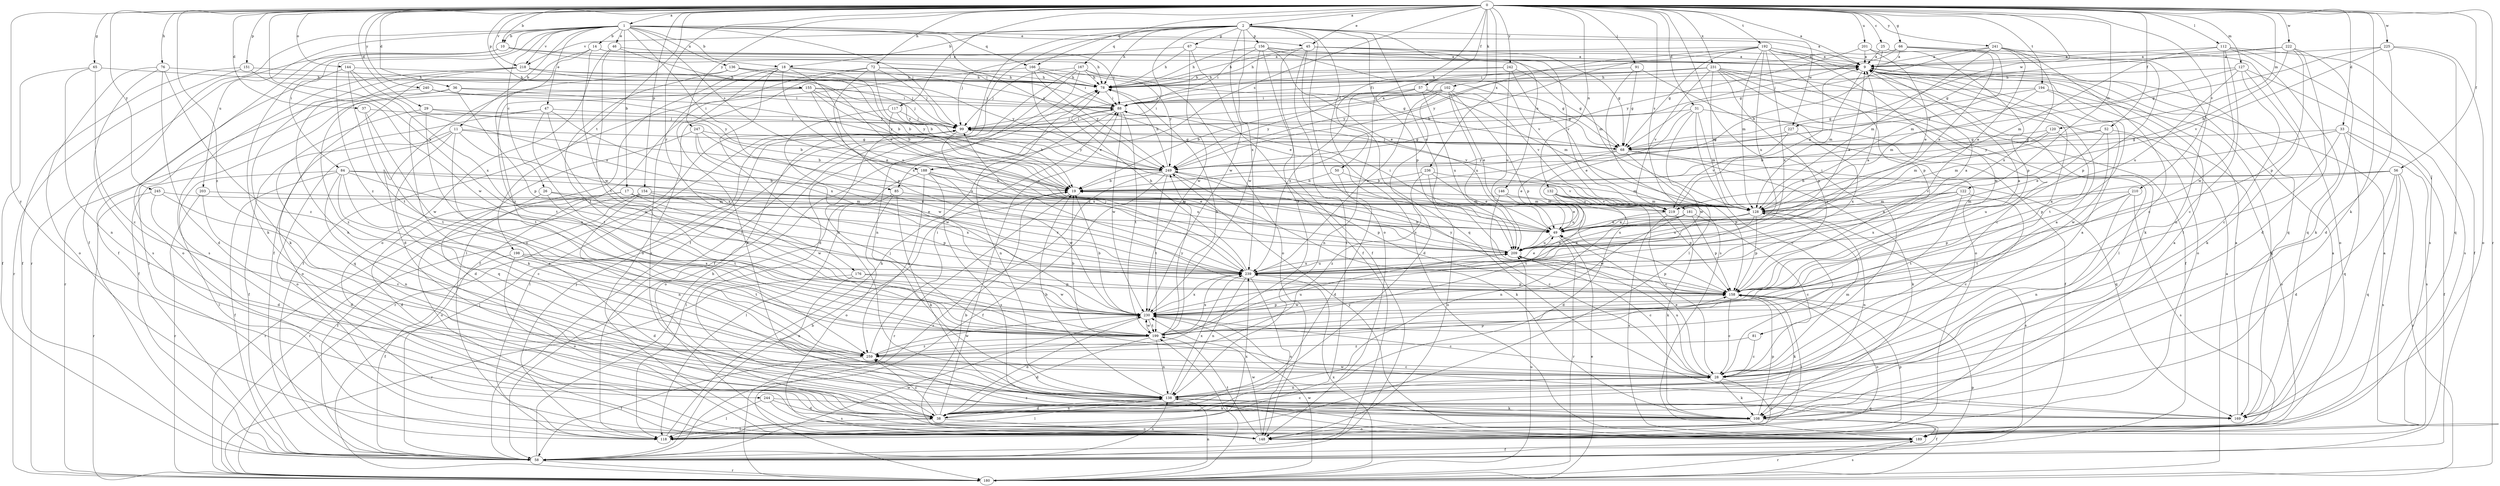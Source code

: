 strict digraph  {
0;
1;
2;
9;
10;
11;
14;
17;
18;
19;
25;
26;
28;
29;
31;
33;
36;
37;
38;
45;
46;
47;
49;
50;
52;
56;
57;
58;
65;
66;
67;
68;
72;
76;
78;
81;
84;
85;
88;
91;
99;
102;
108;
112;
117;
118;
120;
122;
127;
128;
132;
136;
138;
144;
146;
148;
151;
154;
155;
156;
158;
166;
167;
169;
176;
180;
181;
188;
189;
192;
194;
198;
199;
201;
203;
209;
210;
218;
219;
222;
225;
227;
230;
231;
236;
239;
240;
241;
242;
244;
245;
247;
249;
259;
0 -> 1  [label=a];
0 -> 2  [label=a];
0 -> 9  [label=a];
0 -> 10  [label=b];
0 -> 25  [label=c];
0 -> 29  [label=d];
0 -> 31  [label=d];
0 -> 33  [label=d];
0 -> 36  [label=d];
0 -> 37  [label=d];
0 -> 45  [label=e];
0 -> 50  [label=f];
0 -> 52  [label=f];
0 -> 56  [label=f];
0 -> 57  [label=f];
0 -> 65  [label=g];
0 -> 66  [label=g];
0 -> 72  [label=h];
0 -> 76  [label=h];
0 -> 81  [label=i];
0 -> 91  [label=j];
0 -> 102  [label=k];
0 -> 108  [label=k];
0 -> 112  [label=l];
0 -> 117  [label=l];
0 -> 120  [label=m];
0 -> 122  [label=m];
0 -> 127  [label=m];
0 -> 132  [label=n];
0 -> 144  [label=o];
0 -> 151  [label=p];
0 -> 154  [label=p];
0 -> 155  [label=p];
0 -> 166  [label=q];
0 -> 176  [label=r];
0 -> 180  [label=r];
0 -> 181  [label=s];
0 -> 188  [label=s];
0 -> 192  [label=t];
0 -> 194  [label=t];
0 -> 198  [label=t];
0 -> 201  [label=u];
0 -> 210  [label=v];
0 -> 218  [label=v];
0 -> 222  [label=w];
0 -> 225  [label=w];
0 -> 227  [label=w];
0 -> 231  [label=x];
0 -> 236  [label=x];
0 -> 239  [label=x];
0 -> 240  [label=y];
0 -> 241  [label=y];
0 -> 242  [label=y];
0 -> 244  [label=y];
0 -> 245  [label=y];
0 -> 247  [label=y];
0 -> 259  [label=z];
1 -> 9  [label=a];
1 -> 10  [label=b];
1 -> 11  [label=b];
1 -> 14  [label=b];
1 -> 17  [label=b];
1 -> 18  [label=b];
1 -> 26  [label=c];
1 -> 45  [label=e];
1 -> 46  [label=e];
1 -> 47  [label=e];
1 -> 58  [label=f];
1 -> 84  [label=i];
1 -> 85  [label=i];
1 -> 99  [label=j];
1 -> 136  [label=n];
1 -> 166  [label=q];
1 -> 188  [label=s];
1 -> 203  [label=u];
1 -> 218  [label=v];
1 -> 249  [label=y];
1 -> 259  [label=z];
2 -> 18  [label=b];
2 -> 58  [label=f];
2 -> 67  [label=g];
2 -> 78  [label=h];
2 -> 85  [label=i];
2 -> 118  [label=l];
2 -> 146  [label=o];
2 -> 148  [label=o];
2 -> 156  [label=p];
2 -> 158  [label=p];
2 -> 167  [label=q];
2 -> 189  [label=s];
2 -> 209  [label=u];
2 -> 218  [label=v];
2 -> 227  [label=w];
2 -> 230  [label=w];
2 -> 239  [label=x];
9 -> 78  [label=h];
9 -> 128  [label=m];
10 -> 9  [label=a];
10 -> 58  [label=f];
10 -> 78  [label=h];
10 -> 88  [label=i];
10 -> 108  [label=k];
10 -> 180  [label=r];
11 -> 19  [label=b];
11 -> 58  [label=f];
11 -> 68  [label=g];
11 -> 148  [label=o];
11 -> 169  [label=q];
11 -> 239  [label=x];
11 -> 259  [label=z];
14 -> 9  [label=a];
14 -> 58  [label=f];
14 -> 88  [label=i];
14 -> 230  [label=w];
14 -> 259  [label=z];
17 -> 49  [label=e];
17 -> 148  [label=o];
17 -> 180  [label=r];
17 -> 219  [label=v];
17 -> 230  [label=w];
18 -> 19  [label=b];
18 -> 49  [label=e];
18 -> 78  [label=h];
18 -> 108  [label=k];
18 -> 118  [label=l];
18 -> 138  [label=n];
18 -> 189  [label=s];
18 -> 209  [label=u];
18 -> 239  [label=x];
19 -> 128  [label=m];
19 -> 180  [label=r];
25 -> 9  [label=a];
25 -> 19  [label=b];
25 -> 49  [label=e];
26 -> 38  [label=d];
26 -> 128  [label=m];
26 -> 199  [label=t];
26 -> 239  [label=x];
28 -> 9  [label=a];
28 -> 49  [label=e];
28 -> 99  [label=j];
28 -> 108  [label=k];
28 -> 128  [label=m];
28 -> 138  [label=n];
28 -> 148  [label=o];
28 -> 209  [label=u];
29 -> 19  [label=b];
29 -> 99  [label=j];
29 -> 169  [label=q];
29 -> 199  [label=t];
31 -> 28  [label=c];
31 -> 49  [label=e];
31 -> 58  [label=f];
31 -> 99  [label=j];
31 -> 128  [label=m];
31 -> 230  [label=w];
33 -> 58  [label=f];
33 -> 68  [label=g];
33 -> 128  [label=m];
33 -> 169  [label=q];
33 -> 189  [label=s];
33 -> 199  [label=t];
36 -> 88  [label=i];
36 -> 158  [label=p];
36 -> 180  [label=r];
36 -> 249  [label=y];
36 -> 259  [label=z];
37 -> 99  [label=j];
37 -> 199  [label=t];
37 -> 230  [label=w];
38 -> 28  [label=c];
38 -> 88  [label=i];
38 -> 118  [label=l];
38 -> 138  [label=n];
38 -> 148  [label=o];
38 -> 259  [label=z];
45 -> 9  [label=a];
45 -> 68  [label=g];
45 -> 78  [label=h];
45 -> 118  [label=l];
45 -> 169  [label=q];
45 -> 219  [label=v];
45 -> 259  [label=z];
46 -> 9  [label=a];
46 -> 49  [label=e];
46 -> 148  [label=o];
46 -> 199  [label=t];
47 -> 99  [label=j];
47 -> 108  [label=k];
47 -> 148  [label=o];
47 -> 199  [label=t];
47 -> 230  [label=w];
47 -> 239  [label=x];
49 -> 9  [label=a];
49 -> 88  [label=i];
49 -> 180  [label=r];
49 -> 209  [label=u];
50 -> 19  [label=b];
50 -> 38  [label=d];
50 -> 128  [label=m];
52 -> 49  [label=e];
52 -> 68  [label=g];
52 -> 148  [label=o];
52 -> 230  [label=w];
52 -> 249  [label=y];
56 -> 19  [label=b];
56 -> 38  [label=d];
56 -> 169  [label=q];
56 -> 180  [label=r];
56 -> 189  [label=s];
56 -> 209  [label=u];
56 -> 219  [label=v];
57 -> 68  [label=g];
57 -> 88  [label=i];
57 -> 128  [label=m];
57 -> 138  [label=n];
57 -> 209  [label=u];
57 -> 239  [label=x];
58 -> 19  [label=b];
58 -> 78  [label=h];
58 -> 138  [label=n];
58 -> 180  [label=r];
58 -> 230  [label=w];
65 -> 28  [label=c];
65 -> 58  [label=f];
65 -> 78  [label=h];
65 -> 138  [label=n];
66 -> 9  [label=a];
66 -> 88  [label=i];
66 -> 99  [label=j];
66 -> 128  [label=m];
66 -> 148  [label=o];
66 -> 158  [label=p];
67 -> 9  [label=a];
67 -> 58  [label=f];
67 -> 78  [label=h];
67 -> 99  [label=j];
67 -> 230  [label=w];
68 -> 49  [label=e];
68 -> 99  [label=j];
68 -> 108  [label=k];
68 -> 158  [label=p];
68 -> 169  [label=q];
68 -> 249  [label=y];
72 -> 19  [label=b];
72 -> 58  [label=f];
72 -> 68  [label=g];
72 -> 78  [label=h];
72 -> 99  [label=j];
72 -> 148  [label=o];
72 -> 158  [label=p];
76 -> 38  [label=d];
76 -> 78  [label=h];
76 -> 148  [label=o];
76 -> 189  [label=s];
76 -> 259  [label=z];
78 -> 88  [label=i];
81 -> 28  [label=c];
81 -> 259  [label=z];
84 -> 19  [label=b];
84 -> 28  [label=c];
84 -> 49  [label=e];
84 -> 58  [label=f];
84 -> 118  [label=l];
84 -> 138  [label=n];
84 -> 239  [label=x];
84 -> 259  [label=z];
85 -> 108  [label=k];
85 -> 118  [label=l];
85 -> 128  [label=m];
85 -> 148  [label=o];
88 -> 99  [label=j];
88 -> 138  [label=n];
88 -> 199  [label=t];
88 -> 219  [label=v];
88 -> 230  [label=w];
91 -> 68  [label=g];
91 -> 78  [label=h];
91 -> 118  [label=l];
91 -> 148  [label=o];
99 -> 9  [label=a];
99 -> 68  [label=g];
99 -> 88  [label=i];
99 -> 118  [label=l];
99 -> 148  [label=o];
99 -> 180  [label=r];
99 -> 239  [label=x];
99 -> 249  [label=y];
102 -> 19  [label=b];
102 -> 38  [label=d];
102 -> 49  [label=e];
102 -> 88  [label=i];
102 -> 158  [label=p];
102 -> 209  [label=u];
102 -> 219  [label=v];
102 -> 239  [label=x];
102 -> 249  [label=y];
108 -> 9  [label=a];
108 -> 58  [label=f];
108 -> 148  [label=o];
108 -> 158  [label=p];
108 -> 189  [label=s];
112 -> 9  [label=a];
112 -> 28  [label=c];
112 -> 58  [label=f];
112 -> 128  [label=m];
112 -> 169  [label=q];
112 -> 189  [label=s];
112 -> 230  [label=w];
117 -> 19  [label=b];
117 -> 99  [label=j];
117 -> 209  [label=u];
117 -> 230  [label=w];
118 -> 78  [label=h];
118 -> 99  [label=j];
118 -> 239  [label=x];
120 -> 19  [label=b];
120 -> 68  [label=g];
120 -> 128  [label=m];
120 -> 158  [label=p];
122 -> 28  [label=c];
122 -> 49  [label=e];
122 -> 128  [label=m];
122 -> 199  [label=t];
122 -> 219  [label=v];
122 -> 239  [label=x];
127 -> 28  [label=c];
127 -> 78  [label=h];
127 -> 108  [label=k];
127 -> 189  [label=s];
127 -> 209  [label=u];
127 -> 249  [label=y];
128 -> 49  [label=e];
128 -> 138  [label=n];
128 -> 158  [label=p];
128 -> 189  [label=s];
128 -> 209  [label=u];
128 -> 239  [label=x];
132 -> 28  [label=c];
132 -> 38  [label=d];
132 -> 128  [label=m];
132 -> 138  [label=n];
132 -> 158  [label=p];
132 -> 199  [label=t];
132 -> 209  [label=u];
132 -> 219  [label=v];
136 -> 19  [label=b];
136 -> 38  [label=d];
136 -> 78  [label=h];
136 -> 199  [label=t];
136 -> 249  [label=y];
138 -> 9  [label=a];
138 -> 19  [label=b];
138 -> 38  [label=d];
138 -> 108  [label=k];
138 -> 118  [label=l];
138 -> 169  [label=q];
138 -> 239  [label=x];
144 -> 78  [label=h];
144 -> 148  [label=o];
144 -> 199  [label=t];
144 -> 209  [label=u];
144 -> 239  [label=x];
146 -> 28  [label=c];
146 -> 49  [label=e];
146 -> 219  [label=v];
148 -> 9  [label=a];
148 -> 19  [label=b];
148 -> 158  [label=p];
148 -> 199  [label=t];
148 -> 230  [label=w];
151 -> 58  [label=f];
151 -> 78  [label=h];
151 -> 180  [label=r];
151 -> 230  [label=w];
154 -> 58  [label=f];
154 -> 128  [label=m];
154 -> 138  [label=n];
154 -> 158  [label=p];
154 -> 180  [label=r];
154 -> 239  [label=x];
155 -> 19  [label=b];
155 -> 49  [label=e];
155 -> 58  [label=f];
155 -> 88  [label=i];
155 -> 99  [label=j];
155 -> 199  [label=t];
155 -> 249  [label=y];
156 -> 9  [label=a];
156 -> 49  [label=e];
156 -> 58  [label=f];
156 -> 78  [label=h];
156 -> 88  [label=i];
156 -> 128  [label=m];
156 -> 219  [label=v];
156 -> 230  [label=w];
158 -> 9  [label=a];
158 -> 28  [label=c];
158 -> 108  [label=k];
158 -> 118  [label=l];
158 -> 148  [label=o];
158 -> 230  [label=w];
158 -> 249  [label=y];
166 -> 49  [label=e];
166 -> 58  [label=f];
166 -> 68  [label=g];
166 -> 78  [label=h];
166 -> 88  [label=i];
166 -> 249  [label=y];
167 -> 38  [label=d];
167 -> 58  [label=f];
167 -> 78  [label=h];
167 -> 99  [label=j];
167 -> 138  [label=n];
167 -> 148  [label=o];
167 -> 249  [label=y];
169 -> 9  [label=a];
169 -> 230  [label=w];
176 -> 138  [label=n];
176 -> 158  [label=p];
176 -> 180  [label=r];
176 -> 230  [label=w];
180 -> 9  [label=a];
180 -> 49  [label=e];
180 -> 99  [label=j];
180 -> 138  [label=n];
180 -> 158  [label=p];
180 -> 189  [label=s];
180 -> 199  [label=t];
180 -> 209  [label=u];
180 -> 230  [label=w];
180 -> 239  [label=x];
181 -> 28  [label=c];
181 -> 49  [label=e];
181 -> 158  [label=p];
181 -> 209  [label=u];
181 -> 230  [label=w];
188 -> 19  [label=b];
188 -> 118  [label=l];
188 -> 189  [label=s];
188 -> 209  [label=u];
188 -> 230  [label=w];
188 -> 259  [label=z];
189 -> 9  [label=a];
189 -> 58  [label=f];
189 -> 180  [label=r];
189 -> 249  [label=y];
189 -> 259  [label=z];
192 -> 9  [label=a];
192 -> 19  [label=b];
192 -> 68  [label=g];
192 -> 78  [label=h];
192 -> 108  [label=k];
192 -> 128  [label=m];
192 -> 158  [label=p];
192 -> 169  [label=q];
192 -> 209  [label=u];
192 -> 230  [label=w];
192 -> 239  [label=x];
192 -> 249  [label=y];
194 -> 68  [label=g];
194 -> 88  [label=i];
194 -> 128  [label=m];
194 -> 169  [label=q];
194 -> 199  [label=t];
198 -> 38  [label=d];
198 -> 58  [label=f];
198 -> 148  [label=o];
198 -> 199  [label=t];
198 -> 239  [label=x];
199 -> 9  [label=a];
199 -> 19  [label=b];
199 -> 38  [label=d];
199 -> 78  [label=h];
199 -> 138  [label=n];
199 -> 209  [label=u];
199 -> 230  [label=w];
199 -> 239  [label=x];
199 -> 249  [label=y];
199 -> 259  [label=z];
201 -> 9  [label=a];
201 -> 49  [label=e];
201 -> 158  [label=p];
201 -> 249  [label=y];
203 -> 38  [label=d];
203 -> 128  [label=m];
203 -> 180  [label=r];
209 -> 9  [label=a];
209 -> 19  [label=b];
209 -> 28  [label=c];
209 -> 158  [label=p];
209 -> 239  [label=x];
210 -> 128  [label=m];
210 -> 138  [label=n];
210 -> 158  [label=p];
210 -> 189  [label=s];
210 -> 199  [label=t];
218 -> 78  [label=h];
218 -> 99  [label=j];
218 -> 108  [label=k];
218 -> 138  [label=n];
218 -> 189  [label=s];
218 -> 249  [label=y];
219 -> 9  [label=a];
219 -> 108  [label=k];
219 -> 189  [label=s];
219 -> 239  [label=x];
222 -> 9  [label=a];
222 -> 19  [label=b];
222 -> 38  [label=d];
222 -> 68  [label=g];
222 -> 108  [label=k];
222 -> 158  [label=p];
225 -> 9  [label=a];
225 -> 38  [label=d];
225 -> 68  [label=g];
225 -> 148  [label=o];
225 -> 169  [label=q];
225 -> 219  [label=v];
227 -> 68  [label=g];
227 -> 219  [label=v];
227 -> 239  [label=x];
230 -> 19  [label=b];
230 -> 28  [label=c];
230 -> 38  [label=d];
230 -> 158  [label=p];
230 -> 199  [label=t];
230 -> 239  [label=x];
231 -> 28  [label=c];
231 -> 58  [label=f];
231 -> 78  [label=h];
231 -> 88  [label=i];
231 -> 118  [label=l];
231 -> 128  [label=m];
231 -> 148  [label=o];
231 -> 158  [label=p];
231 -> 219  [label=v];
231 -> 249  [label=y];
236 -> 19  [label=b];
236 -> 49  [label=e];
236 -> 148  [label=o];
236 -> 219  [label=v];
236 -> 259  [label=z];
239 -> 9  [label=a];
239 -> 49  [label=e];
239 -> 78  [label=h];
239 -> 99  [label=j];
239 -> 138  [label=n];
239 -> 148  [label=o];
239 -> 158  [label=p];
239 -> 209  [label=u];
240 -> 88  [label=i];
240 -> 118  [label=l];
240 -> 249  [label=y];
241 -> 9  [label=a];
241 -> 28  [label=c];
241 -> 49  [label=e];
241 -> 68  [label=g];
241 -> 128  [label=m];
241 -> 138  [label=n];
241 -> 239  [label=x];
242 -> 68  [label=g];
242 -> 78  [label=h];
242 -> 99  [label=j];
242 -> 189  [label=s];
242 -> 209  [label=u];
244 -> 38  [label=d];
244 -> 108  [label=k];
244 -> 118  [label=l];
244 -> 189  [label=s];
245 -> 28  [label=c];
245 -> 38  [label=d];
245 -> 128  [label=m];
245 -> 180  [label=r];
247 -> 38  [label=d];
247 -> 68  [label=g];
247 -> 209  [label=u];
247 -> 230  [label=w];
247 -> 239  [label=x];
249 -> 19  [label=b];
249 -> 58  [label=f];
249 -> 78  [label=h];
249 -> 108  [label=k];
249 -> 158  [label=p];
249 -> 180  [label=r];
249 -> 199  [label=t];
259 -> 28  [label=c];
259 -> 58  [label=f];
259 -> 88  [label=i];
259 -> 158  [label=p];
259 -> 230  [label=w];
}
